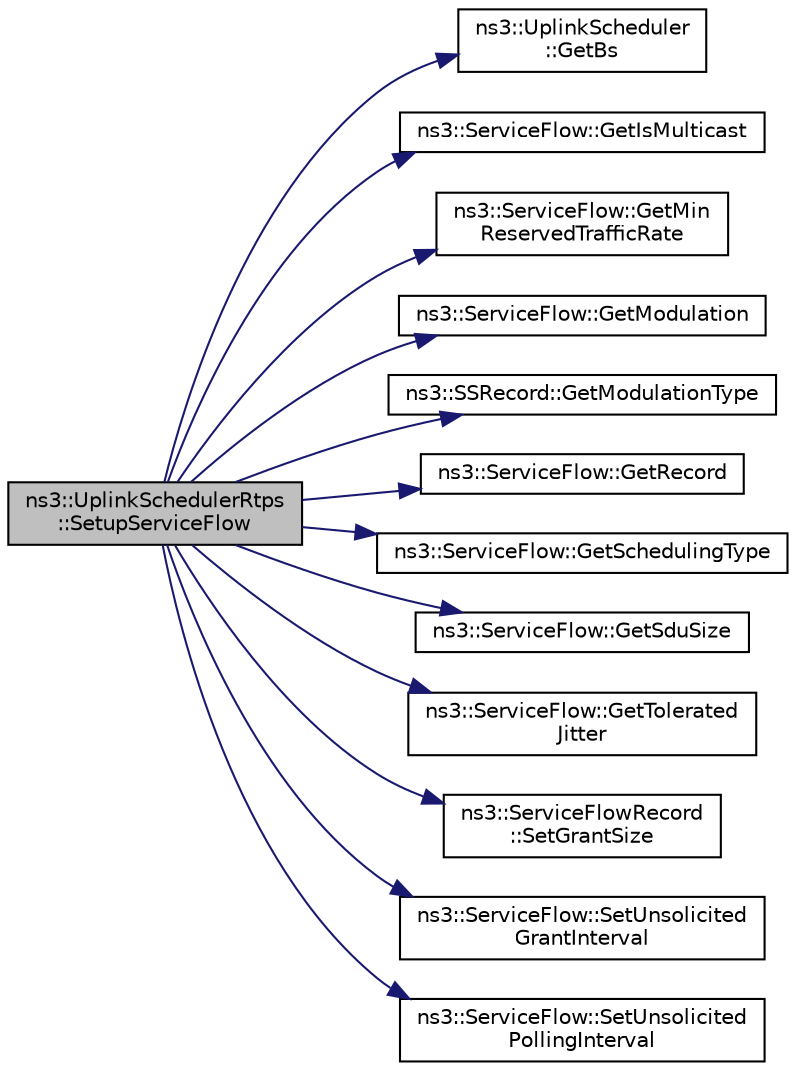 digraph "ns3::UplinkSchedulerRtps::SetupServiceFlow"
{
 // LATEX_PDF_SIZE
  edge [fontname="Helvetica",fontsize="10",labelfontname="Helvetica",labelfontsize="10"];
  node [fontname="Helvetica",fontsize="10",shape=record];
  rankdir="LR";
  Node1 [label="ns3::UplinkSchedulerRtps\l::SetupServiceFlow",height=0.2,width=0.4,color="black", fillcolor="grey75", style="filled", fontcolor="black",tooltip="Setup service flow function."];
  Node1 -> Node2 [color="midnightblue",fontsize="10",style="solid",fontname="Helvetica"];
  Node2 [label="ns3::UplinkScheduler\l::GetBs",height=0.2,width=0.4,color="black", fillcolor="white", style="filled",URL="$classns3_1_1_uplink_scheduler.html#afe61b7de71d92d2dff1b135744a6ff7e",tooltip=" "];
  Node1 -> Node3 [color="midnightblue",fontsize="10",style="solid",fontname="Helvetica"];
  Node3 [label="ns3::ServiceFlow::GetIsMulticast",height=0.2,width=0.4,color="black", fillcolor="white", style="filled",URL="$classns3_1_1_service_flow.html#acb6c21533e89b2a28e9684ef9b26dae0",tooltip="Get is multicast."];
  Node1 -> Node4 [color="midnightblue",fontsize="10",style="solid",fontname="Helvetica"];
  Node4 [label="ns3::ServiceFlow::GetMin\lReservedTrafficRate",height=0.2,width=0.4,color="black", fillcolor="white", style="filled",URL="$classns3_1_1_service_flow.html#a2f342357b7e0a1460473f28d0f8b9e87",tooltip="Get minimum reserved traffic rate."];
  Node1 -> Node5 [color="midnightblue",fontsize="10",style="solid",fontname="Helvetica"];
  Node5 [label="ns3::ServiceFlow::GetModulation",height=0.2,width=0.4,color="black", fillcolor="white", style="filled",URL="$classns3_1_1_service_flow.html#a028f07611782af393cb064ec5f9fe696",tooltip="Get modulation."];
  Node1 -> Node6 [color="midnightblue",fontsize="10",style="solid",fontname="Helvetica"];
  Node6 [label="ns3::SSRecord::GetModulationType",height=0.2,width=0.4,color="black", fillcolor="white", style="filled",URL="$classns3_1_1_s_s_record.html#a6ec2938b8449e10649e445fb120509ba",tooltip="Get modulation type."];
  Node1 -> Node7 [color="midnightblue",fontsize="10",style="solid",fontname="Helvetica"];
  Node7 [label="ns3::ServiceFlow::GetRecord",height=0.2,width=0.4,color="black", fillcolor="white", style="filled",URL="$classns3_1_1_service_flow.html#aa3db9b11254e34d56bd06ddd905340c1",tooltip="Get service flow record."];
  Node1 -> Node8 [color="midnightblue",fontsize="10",style="solid",fontname="Helvetica"];
  Node8 [label="ns3::ServiceFlow::GetSchedulingType",height=0.2,width=0.4,color="black", fillcolor="white", style="filled",URL="$classns3_1_1_service_flow.html#a6edb38eb5ff3e0903b0183036c9c2e9e",tooltip="Get scheduling type."];
  Node1 -> Node9 [color="midnightblue",fontsize="10",style="solid",fontname="Helvetica"];
  Node9 [label="ns3::ServiceFlow::GetSduSize",height=0.2,width=0.4,color="black", fillcolor="white", style="filled",URL="$classns3_1_1_service_flow.html#a37616e45d70eebd2704d3fb28d37f3b5",tooltip="Get SDU size."];
  Node1 -> Node10 [color="midnightblue",fontsize="10",style="solid",fontname="Helvetica"];
  Node10 [label="ns3::ServiceFlow::GetTolerated\lJitter",height=0.2,width=0.4,color="black", fillcolor="white", style="filled",URL="$classns3_1_1_service_flow.html#ae227d4d83328547c6d4bed6afa39a4ba",tooltip="Get tolerated jitter."];
  Node1 -> Node11 [color="midnightblue",fontsize="10",style="solid",fontname="Helvetica"];
  Node11 [label="ns3::ServiceFlowRecord\l::SetGrantSize",height=0.2,width=0.4,color="black", fillcolor="white", style="filled",URL="$classns3_1_1_service_flow_record.html#a8799abe7b3b32cdfd1cef4381036f895",tooltip="Set the grant size (only for UGS service flows)"];
  Node1 -> Node12 [color="midnightblue",fontsize="10",style="solid",fontname="Helvetica"];
  Node12 [label="ns3::ServiceFlow::SetUnsolicited\lGrantInterval",height=0.2,width=0.4,color="black", fillcolor="white", style="filled",URL="$classns3_1_1_service_flow.html#ac24ac69794285436be39a2e4aef7b805",tooltip="Set unsolicied grant interval."];
  Node1 -> Node13 [color="midnightblue",fontsize="10",style="solid",fontname="Helvetica"];
  Node13 [label="ns3::ServiceFlow::SetUnsolicited\lPollingInterval",height=0.2,width=0.4,color="black", fillcolor="white", style="filled",URL="$classns3_1_1_service_flow.html#ad365ab6833fa3fd889946b4022cc4427",tooltip="Set unsolicited polling interval."];
}
